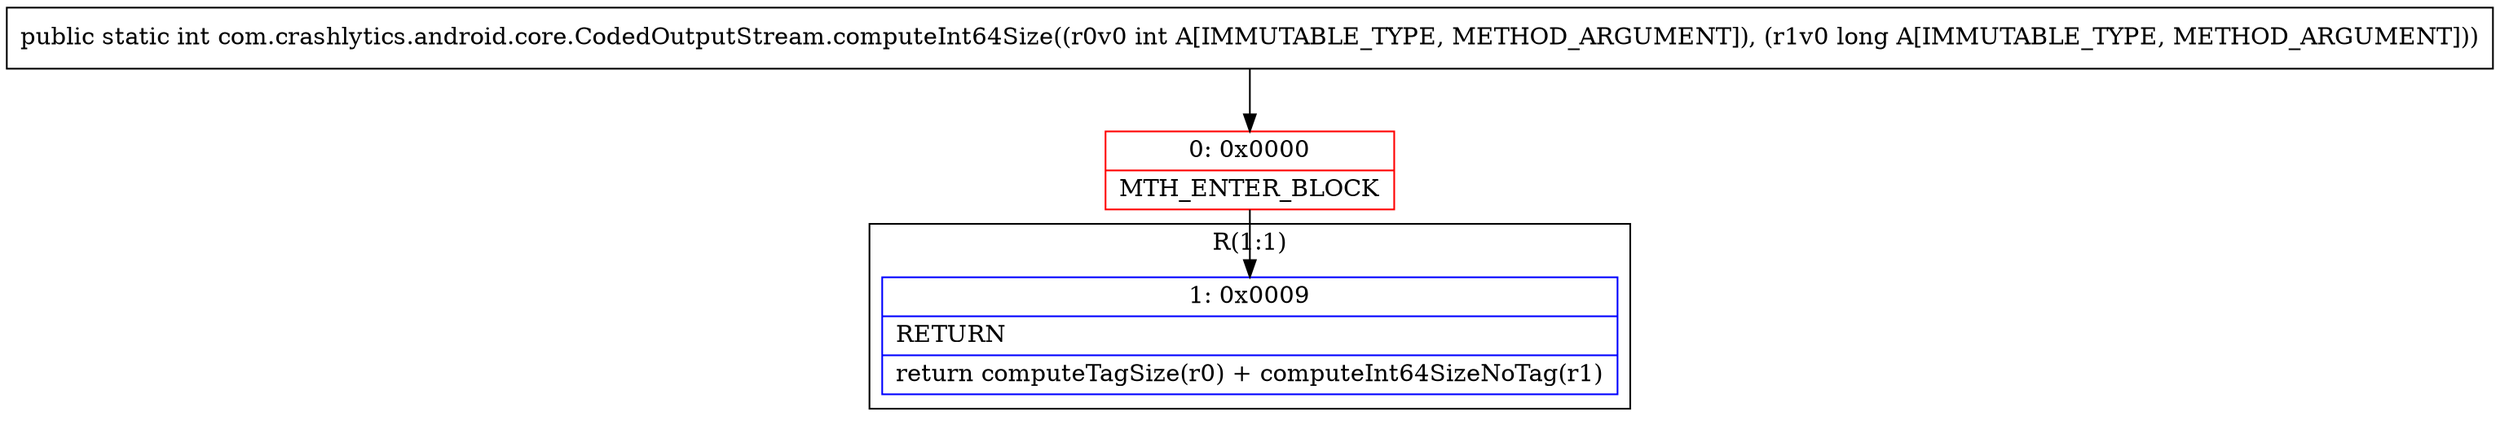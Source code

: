 digraph "CFG forcom.crashlytics.android.core.CodedOutputStream.computeInt64Size(IJ)I" {
subgraph cluster_Region_1772784273 {
label = "R(1:1)";
node [shape=record,color=blue];
Node_1 [shape=record,label="{1\:\ 0x0009|RETURN\l|return computeTagSize(r0) + computeInt64SizeNoTag(r1)\l}"];
}
Node_0 [shape=record,color=red,label="{0\:\ 0x0000|MTH_ENTER_BLOCK\l}"];
MethodNode[shape=record,label="{public static int com.crashlytics.android.core.CodedOutputStream.computeInt64Size((r0v0 int A[IMMUTABLE_TYPE, METHOD_ARGUMENT]), (r1v0 long A[IMMUTABLE_TYPE, METHOD_ARGUMENT])) }"];
MethodNode -> Node_0;
Node_0 -> Node_1;
}

